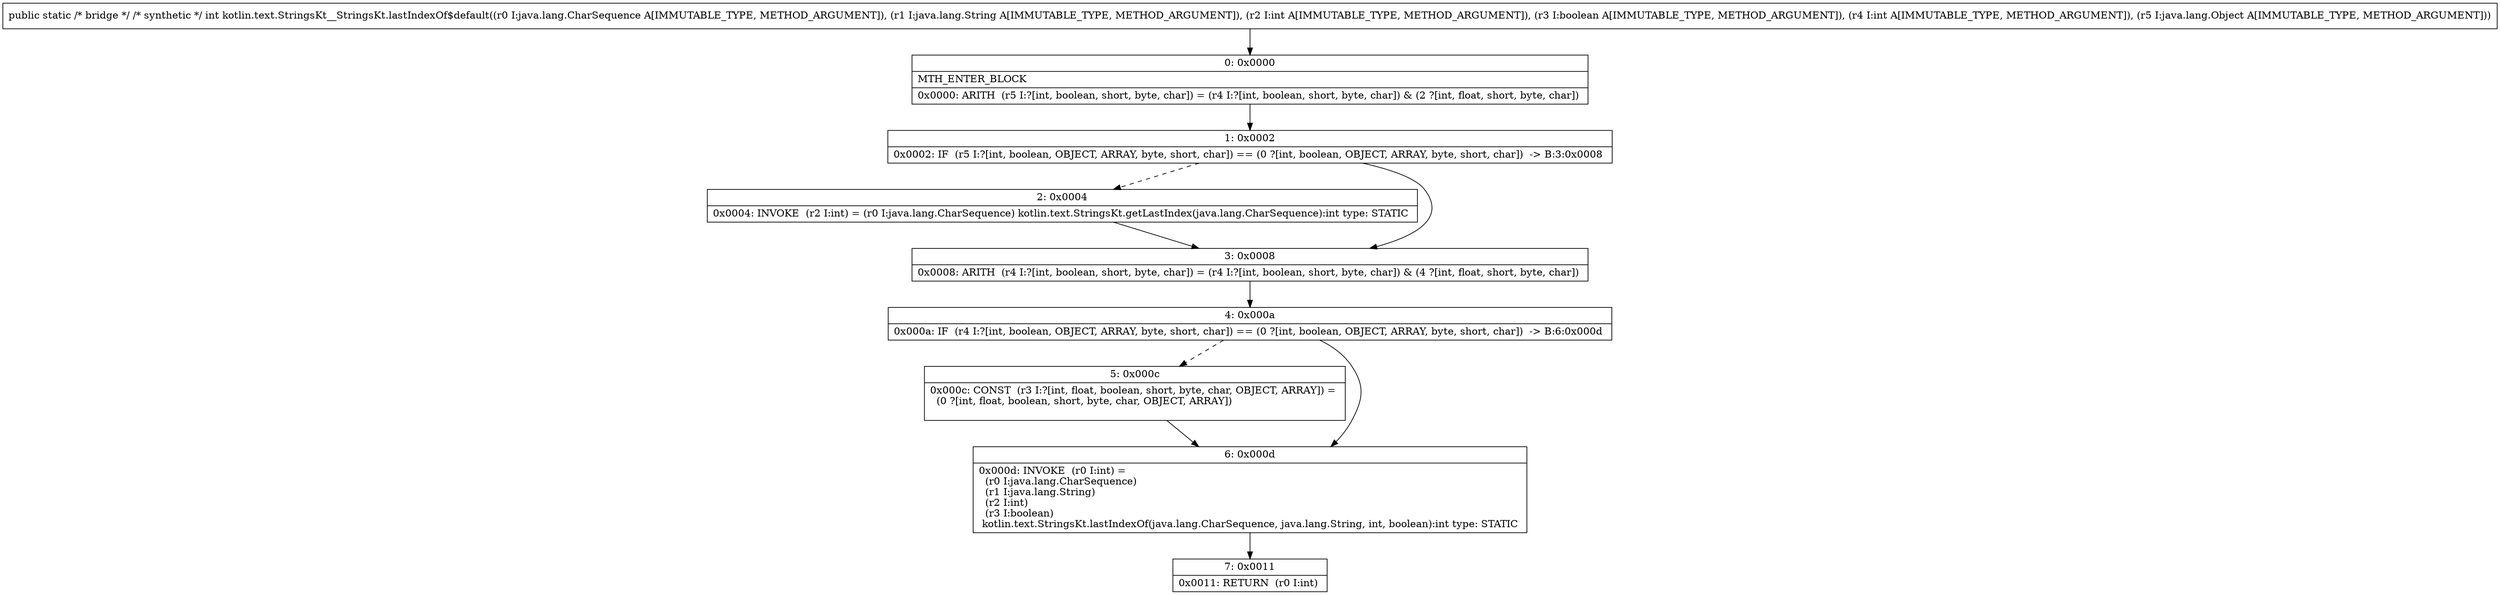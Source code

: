 digraph "CFG forkotlin.text.StringsKt__StringsKt.lastIndexOf$default(Ljava\/lang\/CharSequence;Ljava\/lang\/String;IZILjava\/lang\/Object;)I" {
Node_0 [shape=record,label="{0\:\ 0x0000|MTH_ENTER_BLOCK\l|0x0000: ARITH  (r5 I:?[int, boolean, short, byte, char]) = (r4 I:?[int, boolean, short, byte, char]) & (2 ?[int, float, short, byte, char]) \l}"];
Node_1 [shape=record,label="{1\:\ 0x0002|0x0002: IF  (r5 I:?[int, boolean, OBJECT, ARRAY, byte, short, char]) == (0 ?[int, boolean, OBJECT, ARRAY, byte, short, char])  \-\> B:3:0x0008 \l}"];
Node_2 [shape=record,label="{2\:\ 0x0004|0x0004: INVOKE  (r2 I:int) = (r0 I:java.lang.CharSequence) kotlin.text.StringsKt.getLastIndex(java.lang.CharSequence):int type: STATIC \l}"];
Node_3 [shape=record,label="{3\:\ 0x0008|0x0008: ARITH  (r4 I:?[int, boolean, short, byte, char]) = (r4 I:?[int, boolean, short, byte, char]) & (4 ?[int, float, short, byte, char]) \l}"];
Node_4 [shape=record,label="{4\:\ 0x000a|0x000a: IF  (r4 I:?[int, boolean, OBJECT, ARRAY, byte, short, char]) == (0 ?[int, boolean, OBJECT, ARRAY, byte, short, char])  \-\> B:6:0x000d \l}"];
Node_5 [shape=record,label="{5\:\ 0x000c|0x000c: CONST  (r3 I:?[int, float, boolean, short, byte, char, OBJECT, ARRAY]) = \l  (0 ?[int, float, boolean, short, byte, char, OBJECT, ARRAY])\l \l}"];
Node_6 [shape=record,label="{6\:\ 0x000d|0x000d: INVOKE  (r0 I:int) = \l  (r0 I:java.lang.CharSequence)\l  (r1 I:java.lang.String)\l  (r2 I:int)\l  (r3 I:boolean)\l kotlin.text.StringsKt.lastIndexOf(java.lang.CharSequence, java.lang.String, int, boolean):int type: STATIC \l}"];
Node_7 [shape=record,label="{7\:\ 0x0011|0x0011: RETURN  (r0 I:int) \l}"];
MethodNode[shape=record,label="{public static \/* bridge *\/ \/* synthetic *\/ int kotlin.text.StringsKt__StringsKt.lastIndexOf$default((r0 I:java.lang.CharSequence A[IMMUTABLE_TYPE, METHOD_ARGUMENT]), (r1 I:java.lang.String A[IMMUTABLE_TYPE, METHOD_ARGUMENT]), (r2 I:int A[IMMUTABLE_TYPE, METHOD_ARGUMENT]), (r3 I:boolean A[IMMUTABLE_TYPE, METHOD_ARGUMENT]), (r4 I:int A[IMMUTABLE_TYPE, METHOD_ARGUMENT]), (r5 I:java.lang.Object A[IMMUTABLE_TYPE, METHOD_ARGUMENT])) }"];
MethodNode -> Node_0;
Node_0 -> Node_1;
Node_1 -> Node_2[style=dashed];
Node_1 -> Node_3;
Node_2 -> Node_3;
Node_3 -> Node_4;
Node_4 -> Node_5[style=dashed];
Node_4 -> Node_6;
Node_5 -> Node_6;
Node_6 -> Node_7;
}

